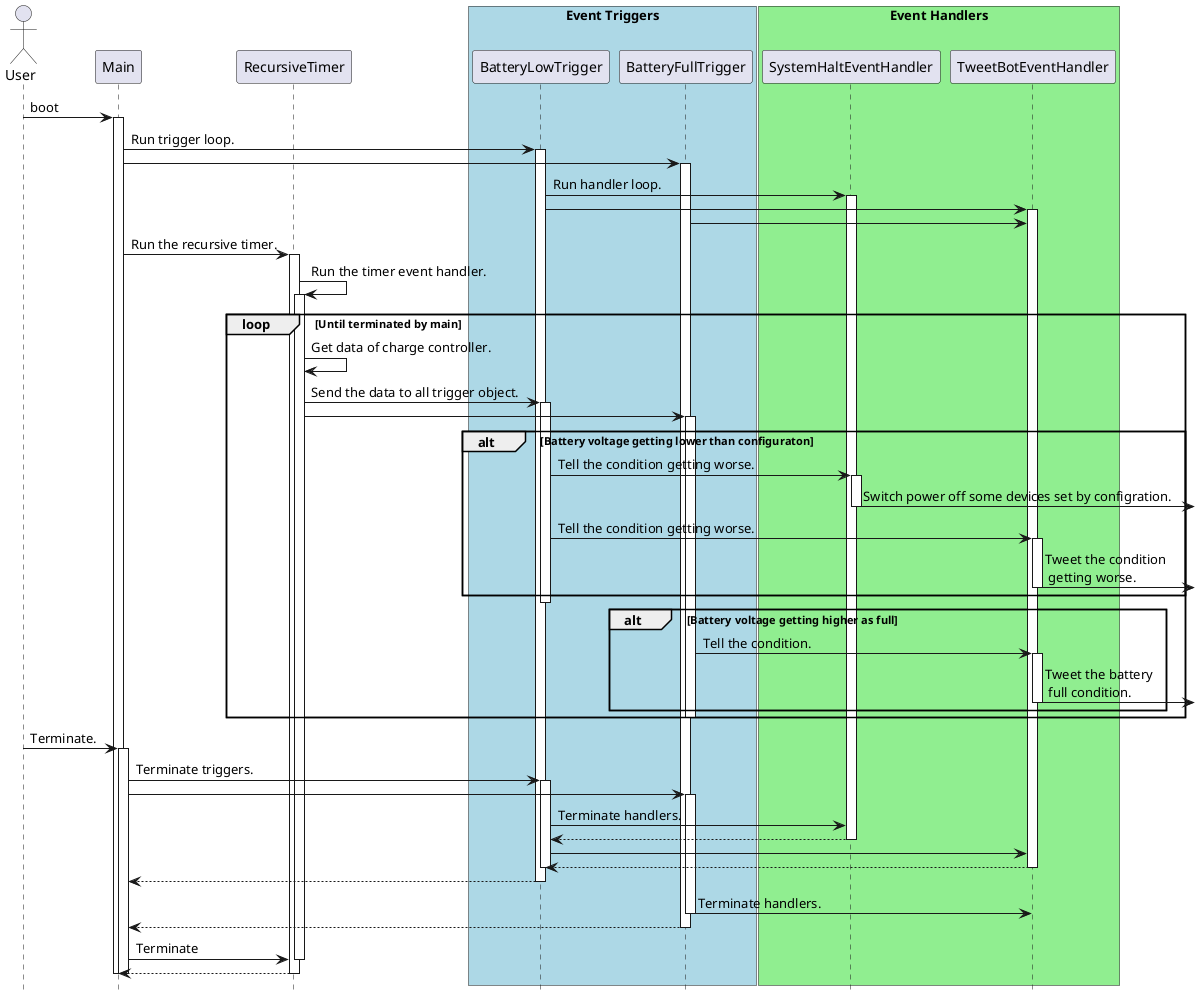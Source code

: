 ' sequence diagram
@startuml
hide footbox
actor User
participant Main
participant RecursiveTimer
participant BatteryLowTrigger
participant BatteryFullTrigger
participant SystemHaltEventHandler
participant TweetBotEventHandler
box "Event Triggers" #LightBlue
    participant BatteryLowTrigger
    participant BatteryFullTrigger
end box
box "Event Handlers" #LightGreen
    participant SystemHaltEventHandler
    participant TweetBotEventHandler
end box

User -> Main : boot
activate Main

Main -> BatteryLowTrigger : Run trigger loop.
activate BatteryLowTrigger
Main -> BatteryFullTrigger
activate BatteryFullTrigger

BatteryLowTrigger -> SystemHaltEventHandler : Run handler loop.
activate SystemHaltEventHandler 
BatteryLowTrigger -> TweetBotEventHandler
activate TweetBotEventHandler
BatteryFullTrigger -> TweetBotEventHandler

Main -> RecursiveTimer : Run the recursive timer.
activate RecursiveTimer
RecursiveTimer -> RecursiveTimer : Run the timer event handler.
activate RecursiveTimer

loop Until terminated by main
    RecursiveTimer -> RecursiveTimer : Get data of charge controller.
    RecursiveTimer -> BatteryLowTrigger : Send the data to all trigger object.
    activate BatteryLowTrigger
    RecursiveTimer -> BatteryFullTrigger
    activate BatteryFullTrigger

    alt Battery voltage getting lower than configuraton
        BatteryLowTrigger -> SystemHaltEventHandler : Tell the condition getting worse.
        activate SystemHaltEventHandler
        SystemHaltEventHandler ->] : Switch power off some devices set by configration.
        deactivate SystemHaltEventHandler
        BatteryLowTrigger -> TweetBotEventHandler : Tell the condition getting worse.
        activate TweetBotEventHandler
        TweetBotEventHandler ->] : Tweet the condition\n getting worse.
        deactivate TweetBotEventHandler
    end
    deactivate BatteryLowTrigger

    alt Battery voltage getting higher as full
        BatteryFullTrigger -> TweetBotEventHandler : Tell the condition.
        activate TweetBotEventHandler
        TweetBotEventHandler ->] : Tweet the battery\n full condition.
        deactivate TweetBotEventHandler
    end
    deactivate BatteryFullTrigger
end

User -> Main : Terminate.
activate Main
Main -> BatteryLowTrigger : Terminate triggers.
activate BatteryLowTrigger
Main -> BatteryFullTrigger
activate BatteryFullTrigger
BatteryLowTrigger -> SystemHaltEventHandler : Terminate handlers.
BatteryLowTrigger <-- SystemHaltEventHandler
deactivate SystemHaltEventHandler
BatteryLowTrigger -> TweetBotEventHandler
BatteryLowTrigger <-- TweetBotEventHandler
deactivate TweetBotEventHandler
deactivate BatteryLowTrigger
Main <-- BatteryLowTrigger
deactivate BatteryLowTrigger
BatteryFullTrigger -> TweetBotEventHandler : Terminate handlers.
deactivate BatteryFullTrigger
Main <-- BatteryFullTrigger
deactivate BatteryFullTrigger

Main -> RecursiveTimer : Terminate
deactivate RecursiveTimer
Main <-- RecursiveTimer
deactivate RecursiveTimer
deactivate Main
deactivate Main
@enduml
